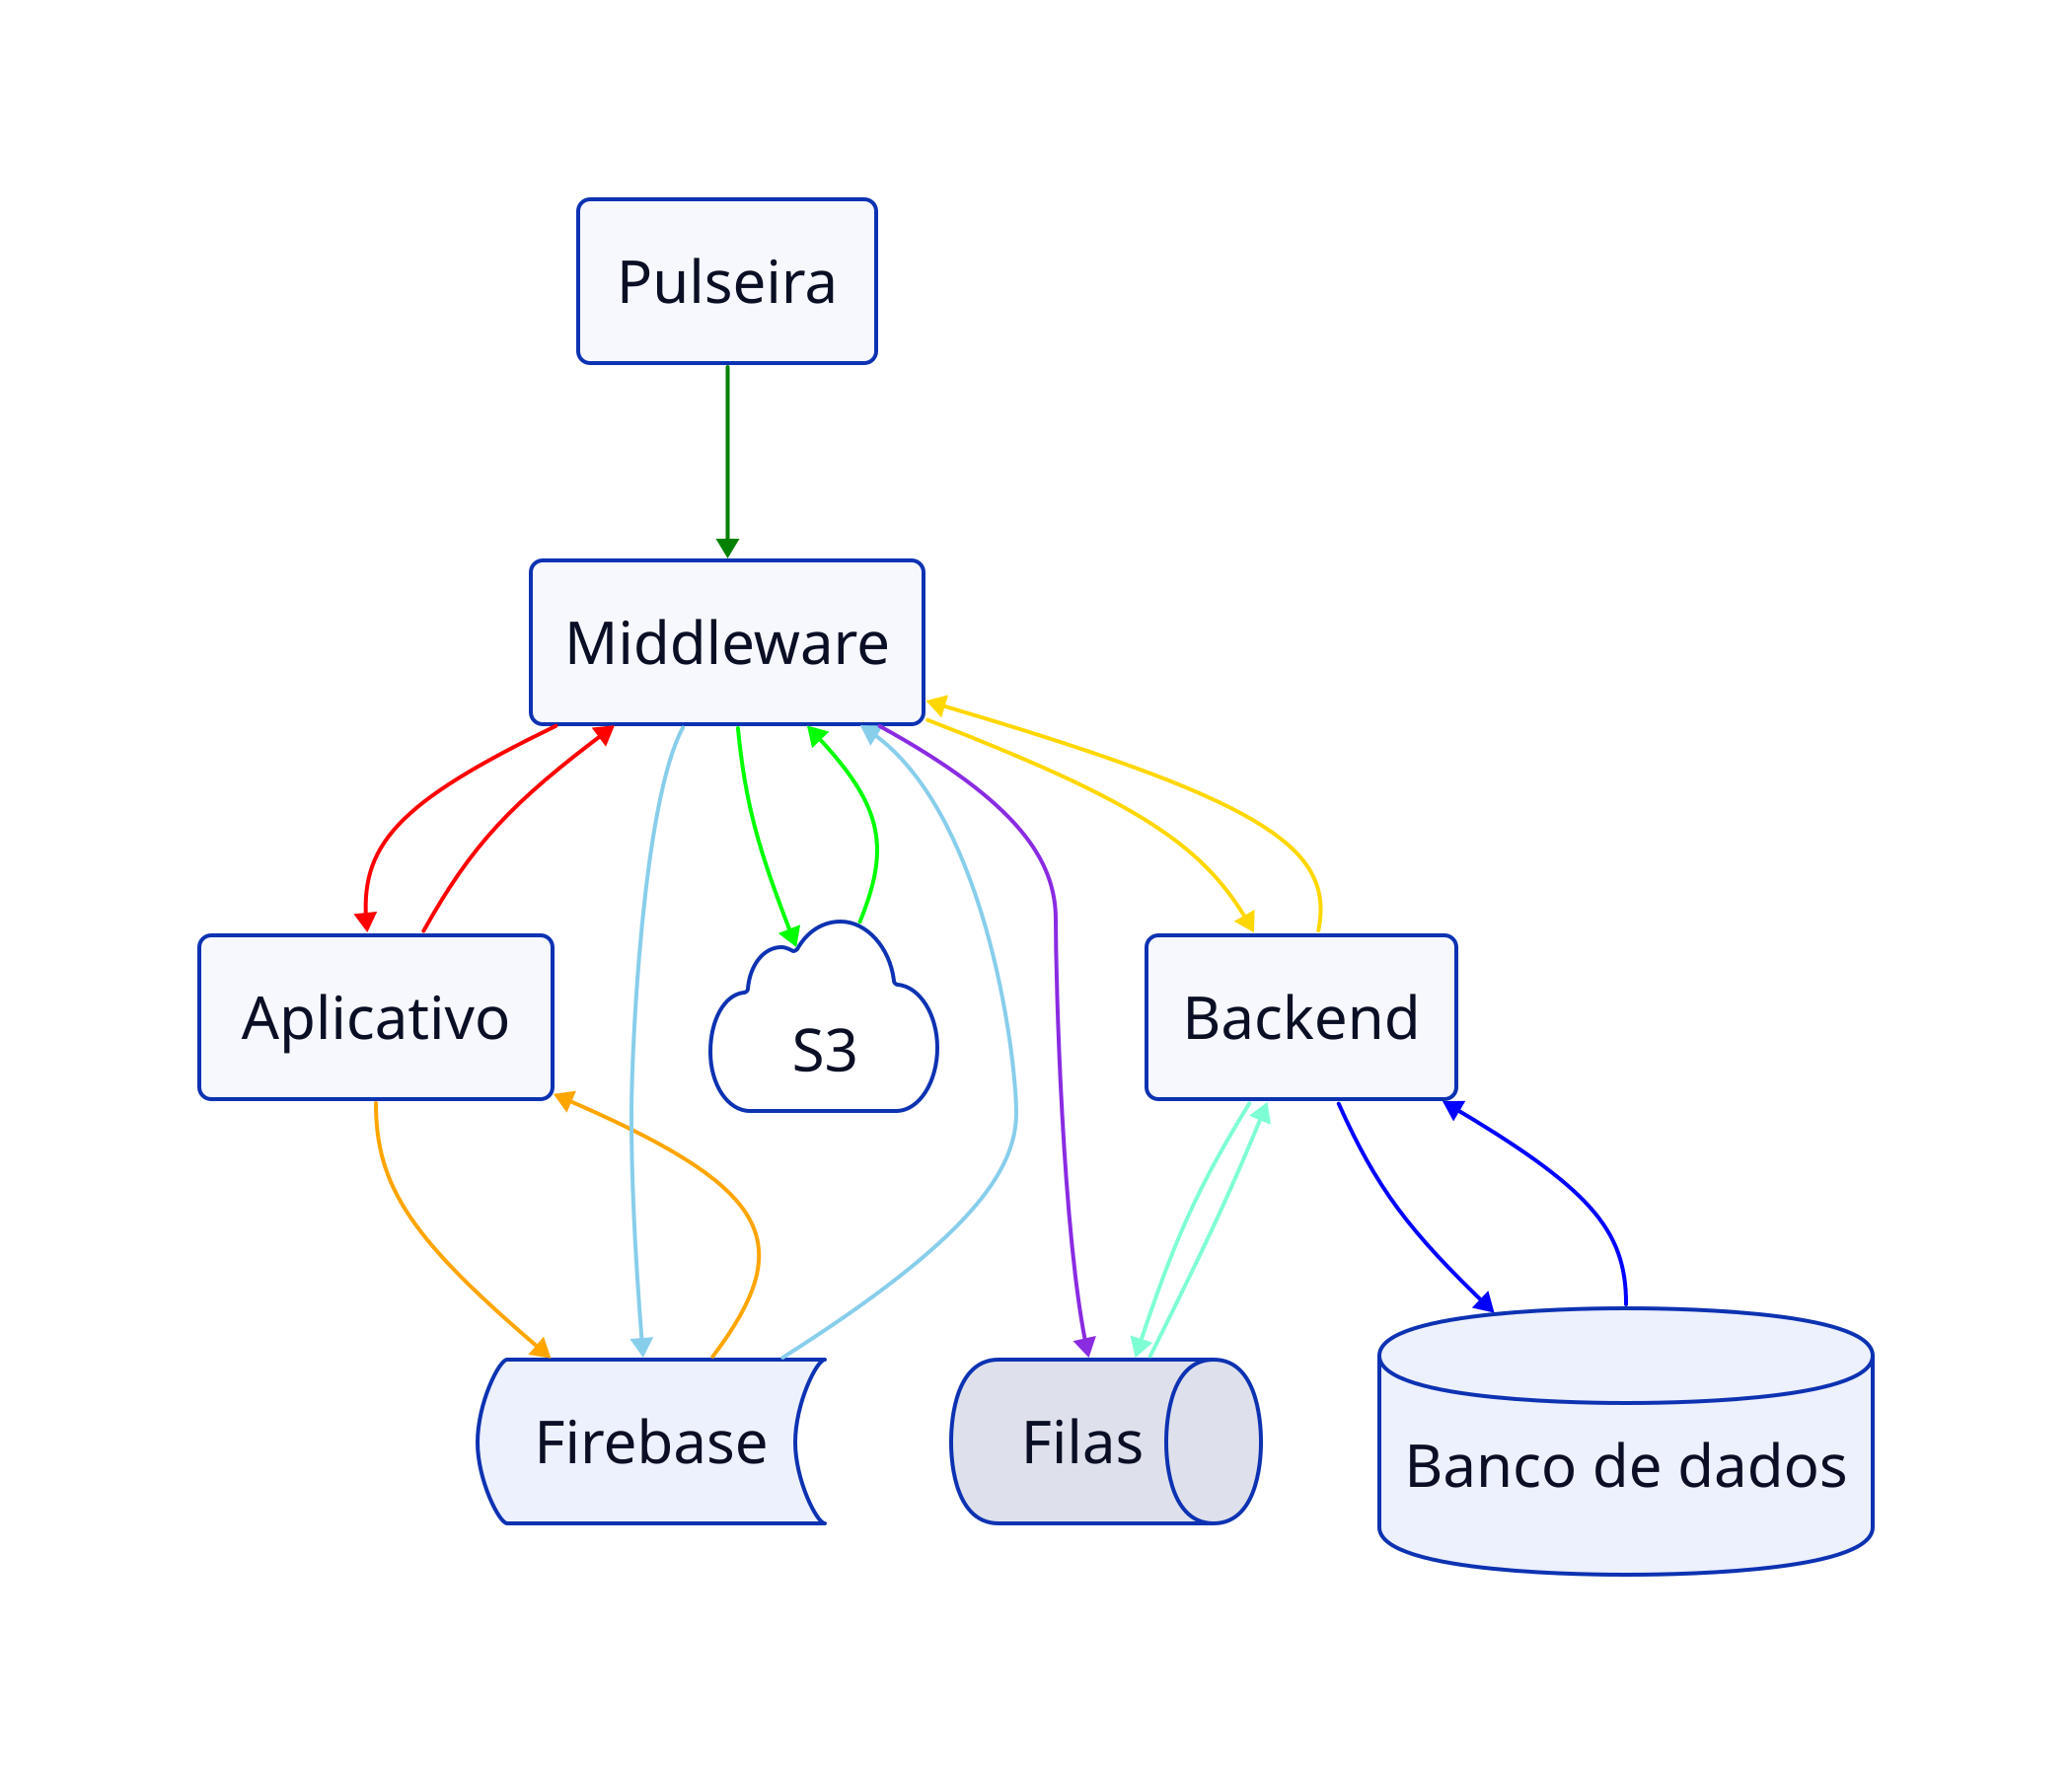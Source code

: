 # Objetos
Pulseira: {
  style: {
    border-radius: 6
    font-size: 30
  }
}

Aplicativo: {
  style: {
    border-radius: 6
    font-size: 30
  }
}

Middleware: {
  style: {
    border-radius: 6
    font-size: 30
  }
}

Backend: {
  style: {
    border-radius: 6
    font-size: 30
  }
}

Firebase: {
  style: {
    font-size: 30
  }
  shape: stored_data
}

Filas: {
  style: {
    font-size: 30
  }
  shape: queue
}

Banco de dados: {
  style: {
    font-size: 30
  }
  shape: cylinder
}

S3: {
  style: {
    font-size: 30
  }
  shape: cloud
}



# Relacionamento
Pulseira -> Middleware: {
  style: {
    stroke: green
  }
}

Middleware -> Aplicativo: {
  style: {
    stroke: red
  }
}
Middleware <- Aplicativo: {
  style: {
    stroke: red
  }
}

Backend <- Middleware: {
  style: {
    stroke: gold
  }
}
Backend -> Middleware: {
  style: {
    stroke: gold
  }
}

Firebase -> Aplicativo: {
  style: {
    stroke: orange
  }
}
Firebase <- Aplicativo: {
  style: {
    stroke: orange
  }
}

Firebase -> Middleware: {
  style: {
    stroke: skyblue
  }
}
Firebase <- Middleware: {
  style: {
    stroke: skyblue
  }
}

Middleware -> Filas: {
  style: {
    stroke: blueviolet
  }
}

Backend <- Filas: {
  style: {
    stroke: aquamarine
  }
}
Backend -> Filas: {
  style: {
    stroke: aquamarine
  }
}

Backend <- Banco de dados: {
  style: {
    stroke: blue
  }
}
Backend -> Banco de dados: {
  style: {
    stroke: blue
  }
}

Middleware -> S3: {
  style: {
    stroke: lime
  }
}

S3 -> Middleware: {
  style: {
    stroke: lime
  }
}
